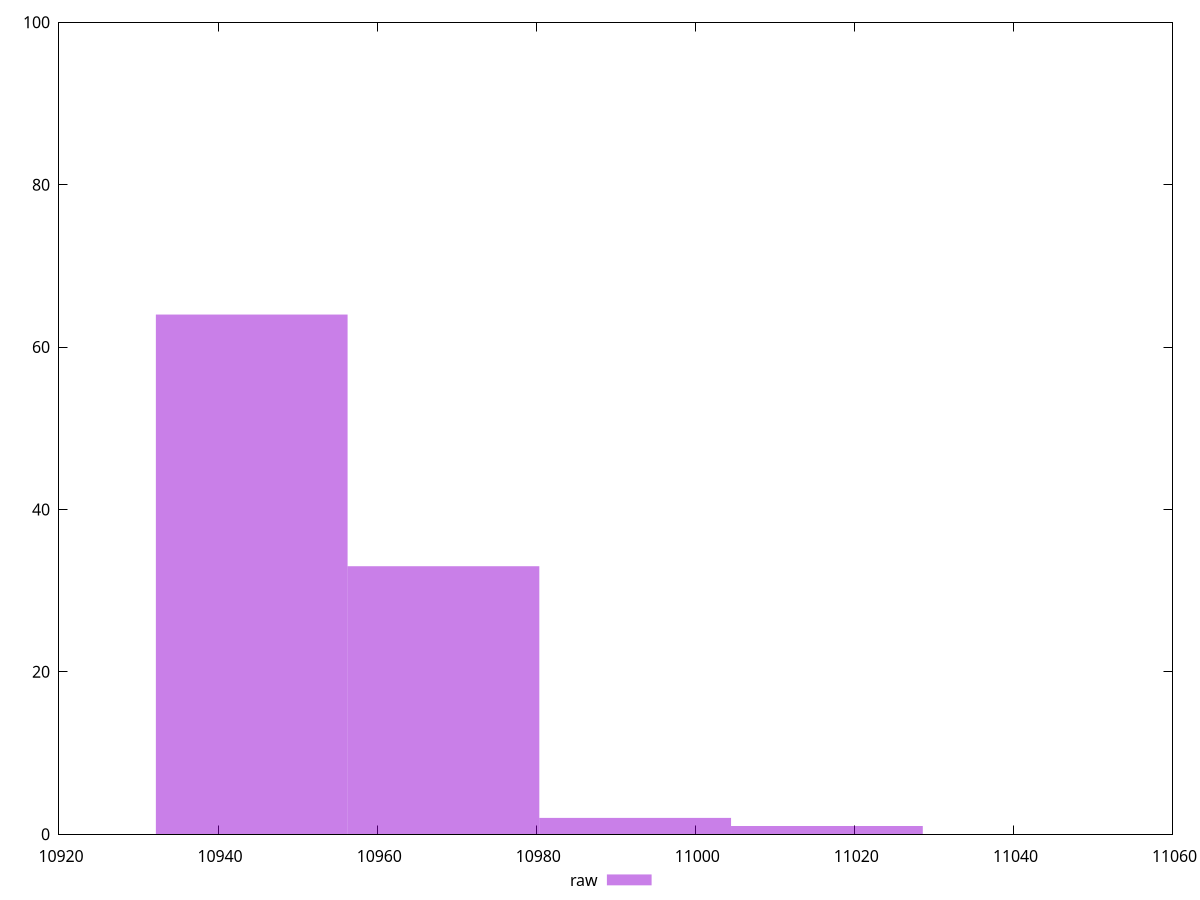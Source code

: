 reset
set terminal svg size 640, 490 enhanced background rgb 'white'
set output "report_00007_2020-12-11T15:55:29.892Z/interactive/samples/pages+cached+nointeractive/raw/histogram.svg"

$raw <<EOF
10968.337884577502 33
10944.231647468541 64
10992.444121686463 2
11016.550358795426 1
EOF

set key outside below
set boxwidth 24.106237108961544
set yrange [0:100]
set style fill transparent solid 0.5 noborder

plot \
  $raw title "raw" with boxes, \


reset